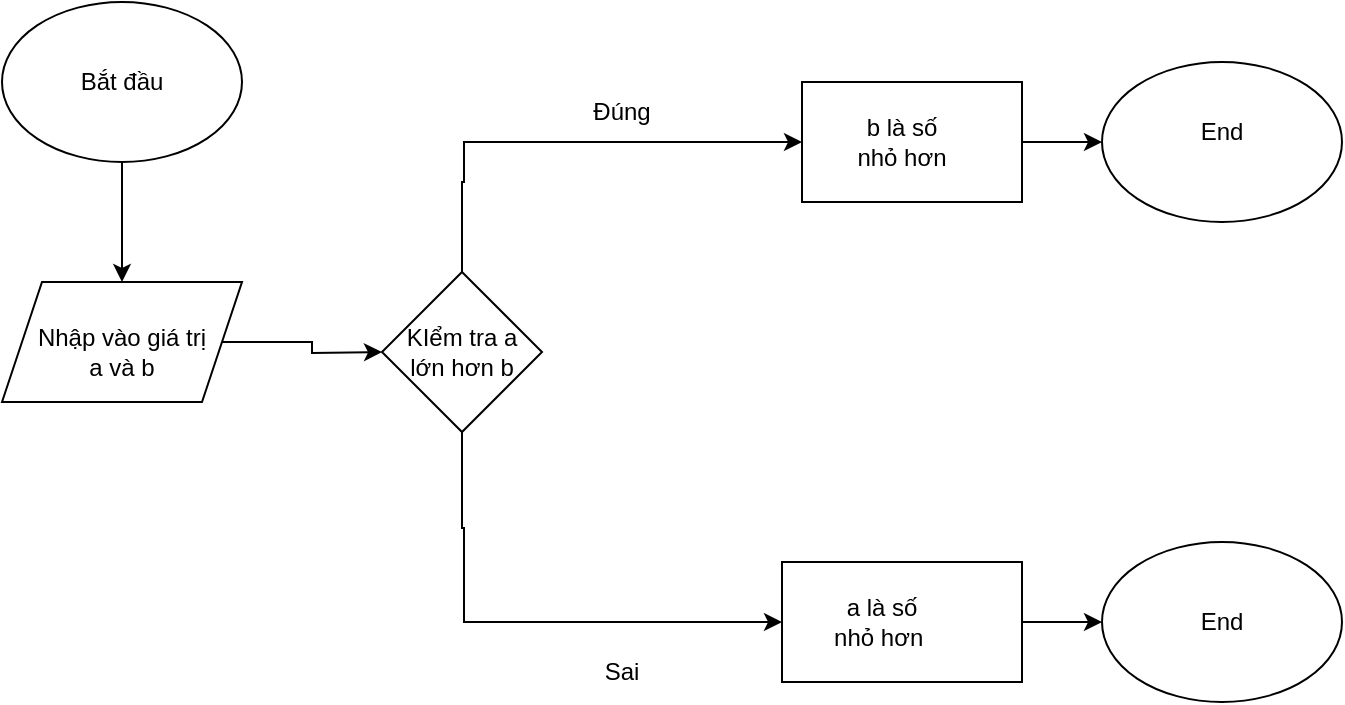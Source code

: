 <mxfile version="25.0.3">
  <diagram name="Trang-1" id="CGZ0g6OEc4XdjnEhHqfj">
    <mxGraphModel dx="714" dy="511" grid="1" gridSize="10" guides="1" tooltips="1" connect="1" arrows="1" fold="1" page="1" pageScale="1" pageWidth="827" pageHeight="1169" math="0" shadow="0">
      <root>
        <mxCell id="0" />
        <mxCell id="1" parent="0" />
        <mxCell id="NB-Zb7YQc9W9cPplQE56-1" value="" style="ellipse;whiteSpace=wrap;html=1;" vertex="1" parent="1">
          <mxGeometry x="60" y="10" width="120" height="80" as="geometry" />
        </mxCell>
        <mxCell id="NB-Zb7YQc9W9cPplQE56-7" style="edgeStyle=orthogonalEdgeStyle;rounded=0;orthogonalLoop=1;jettySize=auto;html=1;entryX=0.5;entryY=0;entryDx=0;entryDy=0;exitX=0.5;exitY=1;exitDx=0;exitDy=0;" edge="1" parent="1" source="NB-Zb7YQc9W9cPplQE56-1" target="NB-Zb7YQc9W9cPplQE56-6">
          <mxGeometry relative="1" as="geometry">
            <mxPoint x="120" y="100" as="sourcePoint" />
          </mxGeometry>
        </mxCell>
        <mxCell id="NB-Zb7YQc9W9cPplQE56-5" value="&lt;font style=&quot;vertical-align: inherit;&quot;&gt;&lt;font style=&quot;vertical-align: inherit;&quot;&gt;Bắt đầu&lt;/font&gt;&lt;/font&gt;" style="text;html=1;align=center;verticalAlign=middle;whiteSpace=wrap;rounded=0;" vertex="1" parent="1">
          <mxGeometry x="90" y="35" width="60" height="30" as="geometry" />
        </mxCell>
        <mxCell id="NB-Zb7YQc9W9cPplQE56-6" value="" style="shape=parallelogram;perimeter=parallelogramPerimeter;whiteSpace=wrap;html=1;fixedSize=1;" vertex="1" parent="1">
          <mxGeometry x="60" y="150" width="120" height="60" as="geometry" />
        </mxCell>
        <mxCell id="NB-Zb7YQc9W9cPplQE56-10" style="edgeStyle=orthogonalEdgeStyle;rounded=0;orthogonalLoop=1;jettySize=auto;html=1;exitX=1;exitY=0.5;exitDx=0;exitDy=0;" edge="1" parent="1" source="NB-Zb7YQc9W9cPplQE56-6">
          <mxGeometry relative="1" as="geometry">
            <mxPoint x="250" y="185" as="targetPoint" />
            <mxPoint x="190" y="185" as="sourcePoint" />
          </mxGeometry>
        </mxCell>
        <mxCell id="NB-Zb7YQc9W9cPplQE56-8" value="&lt;font style=&quot;vertical-align: inherit;&quot;&gt;&lt;font style=&quot;vertical-align: inherit;&quot;&gt;Nhập vào giá trị a và b&lt;/font&gt;&lt;/font&gt;" style="text;html=1;align=center;verticalAlign=middle;whiteSpace=wrap;rounded=0;" vertex="1" parent="1">
          <mxGeometry x="75" y="170" width="90" height="30" as="geometry" />
        </mxCell>
        <mxCell id="NB-Zb7YQc9W9cPplQE56-15" style="edgeStyle=orthogonalEdgeStyle;rounded=0;orthogonalLoop=1;jettySize=auto;html=1;" edge="1" parent="1" source="NB-Zb7YQc9W9cPplQE56-9">
          <mxGeometry relative="1" as="geometry">
            <mxPoint x="460" y="80" as="targetPoint" />
            <Array as="points">
              <mxPoint x="290" y="100" />
              <mxPoint x="291" y="100" />
            </Array>
          </mxGeometry>
        </mxCell>
        <mxCell id="NB-Zb7YQc9W9cPplQE56-17" style="edgeStyle=orthogonalEdgeStyle;rounded=0;orthogonalLoop=1;jettySize=auto;html=1;exitX=0.5;exitY=1;exitDx=0;exitDy=0;" edge="1" parent="1" source="NB-Zb7YQc9W9cPplQE56-9">
          <mxGeometry relative="1" as="geometry">
            <mxPoint x="450" y="320" as="targetPoint" />
            <Array as="points">
              <mxPoint x="290" y="273" />
              <mxPoint x="291" y="273" />
            </Array>
          </mxGeometry>
        </mxCell>
        <mxCell id="NB-Zb7YQc9W9cPplQE56-9" value="" style="rhombus;whiteSpace=wrap;html=1;" vertex="1" parent="1">
          <mxGeometry x="250" y="145" width="80" height="80" as="geometry" />
        </mxCell>
        <mxCell id="NB-Zb7YQc9W9cPplQE56-19" value="&lt;font style=&quot;vertical-align: inherit;&quot;&gt;&lt;font style=&quot;vertical-align: inherit;&quot;&gt;KIểm tra a lớn hơn b&lt;/font&gt;&lt;/font&gt;" style="text;html=1;align=center;verticalAlign=middle;whiteSpace=wrap;rounded=0;" vertex="1" parent="1">
          <mxGeometry x="260" y="170" width="60" height="30" as="geometry" />
        </mxCell>
        <mxCell id="NB-Zb7YQc9W9cPplQE56-20" value="&lt;font style=&quot;vertical-align: inherit;&quot;&gt;&lt;font style=&quot;vertical-align: inherit;&quot;&gt;Đúng&lt;/font&gt;&lt;/font&gt;" style="text;html=1;align=center;verticalAlign=middle;whiteSpace=wrap;rounded=0;" vertex="1" parent="1">
          <mxGeometry x="340" y="50" width="60" height="30" as="geometry" />
        </mxCell>
        <mxCell id="NB-Zb7YQc9W9cPplQE56-21" value="&lt;font style=&quot;vertical-align: inherit;&quot;&gt;&lt;font style=&quot;vertical-align: inherit;&quot;&gt;Sai&lt;/font&gt;&lt;/font&gt;" style="text;html=1;align=center;verticalAlign=middle;whiteSpace=wrap;rounded=0;" vertex="1" parent="1">
          <mxGeometry x="340" y="330" width="60" height="30" as="geometry" />
        </mxCell>
        <mxCell id="NB-Zb7YQc9W9cPplQE56-30" style="edgeStyle=orthogonalEdgeStyle;rounded=0;orthogonalLoop=1;jettySize=auto;html=1;exitX=1;exitY=0.5;exitDx=0;exitDy=0;entryX=0;entryY=0.5;entryDx=0;entryDy=0;" edge="1" parent="1" source="NB-Zb7YQc9W9cPplQE56-22" target="NB-Zb7YQc9W9cPplQE56-27">
          <mxGeometry relative="1" as="geometry" />
        </mxCell>
        <mxCell id="NB-Zb7YQc9W9cPplQE56-22" value="" style="rounded=0;whiteSpace=wrap;html=1;" vertex="1" parent="1">
          <mxGeometry x="450" y="290" width="120" height="60" as="geometry" />
        </mxCell>
        <mxCell id="NB-Zb7YQc9W9cPplQE56-31" style="edgeStyle=orthogonalEdgeStyle;rounded=0;orthogonalLoop=1;jettySize=auto;html=1;entryX=0;entryY=0.5;entryDx=0;entryDy=0;" edge="1" parent="1" source="NB-Zb7YQc9W9cPplQE56-23" target="NB-Zb7YQc9W9cPplQE56-29">
          <mxGeometry relative="1" as="geometry" />
        </mxCell>
        <mxCell id="NB-Zb7YQc9W9cPplQE56-23" value="" style="rounded=0;whiteSpace=wrap;html=1;" vertex="1" parent="1">
          <mxGeometry x="460" y="50" width="110" height="60" as="geometry" />
        </mxCell>
        <mxCell id="NB-Zb7YQc9W9cPplQE56-24" value="&lt;font style=&quot;vertical-align: inherit;&quot;&gt;&lt;font style=&quot;vertical-align: inherit;&quot;&gt;b là số nhỏ hơn&lt;/font&gt;&lt;/font&gt;" style="text;html=1;align=center;verticalAlign=middle;whiteSpace=wrap;rounded=0;" vertex="1" parent="1">
          <mxGeometry x="480" y="65" width="60" height="30" as="geometry" />
        </mxCell>
        <mxCell id="NB-Zb7YQc9W9cPplQE56-26" value="&lt;font style=&quot;vertical-align: inherit;&quot;&gt;&lt;font style=&quot;vertical-align: inherit;&quot;&gt;a là số nhỏ hơn&amp;nbsp;&lt;/font&gt;&lt;/font&gt;" style="text;html=1;align=center;verticalAlign=middle;whiteSpace=wrap;rounded=0;" vertex="1" parent="1">
          <mxGeometry x="470" y="305" width="60" height="30" as="geometry" />
        </mxCell>
        <mxCell id="NB-Zb7YQc9W9cPplQE56-27" value="" style="ellipse;whiteSpace=wrap;html=1;" vertex="1" parent="1">
          <mxGeometry x="610" y="280" width="120" height="80" as="geometry" />
        </mxCell>
        <mxCell id="NB-Zb7YQc9W9cPplQE56-28" value="&lt;font style=&quot;vertical-align: inherit;&quot;&gt;&lt;font style=&quot;vertical-align: inherit;&quot;&gt;End&lt;/font&gt;&lt;/font&gt;" style="text;html=1;align=center;verticalAlign=middle;whiteSpace=wrap;rounded=0;" vertex="1" parent="1">
          <mxGeometry x="640" y="305" width="60" height="30" as="geometry" />
        </mxCell>
        <mxCell id="NB-Zb7YQc9W9cPplQE56-29" value="" style="ellipse;whiteSpace=wrap;html=1;" vertex="1" parent="1">
          <mxGeometry x="610" y="40" width="120" height="80" as="geometry" />
        </mxCell>
        <mxCell id="NB-Zb7YQc9W9cPplQE56-32" value="&lt;font style=&quot;vertical-align: inherit;&quot;&gt;&lt;font style=&quot;vertical-align: inherit;&quot;&gt;End&lt;/font&gt;&lt;/font&gt;" style="text;html=1;align=center;verticalAlign=middle;whiteSpace=wrap;rounded=0;" vertex="1" parent="1">
          <mxGeometry x="640" y="60" width="60" height="30" as="geometry" />
        </mxCell>
      </root>
    </mxGraphModel>
  </diagram>
</mxfile>
